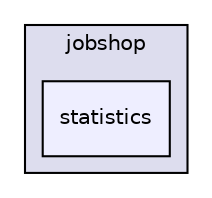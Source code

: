 digraph "/home/asuglia/Python/tes/jobshop/statistics" {
  compound=true
  node [ fontsize="10", fontname="Helvetica"];
  edge [ labelfontsize="10", labelfontname="Helvetica"];
  subgraph clusterdir_01ce514452384cd620dcfea603ec1bf6 {
    graph [ bgcolor="#ddddee", pencolor="black", label="jobshop" fontname="Helvetica", fontsize="10", URL="dir_01ce514452384cd620dcfea603ec1bf6.html"]
  dir_1518879487fe00519bbd8a921609aaf7 [shape=box, label="statistics", style="filled", fillcolor="#eeeeff", pencolor="black", URL="dir_1518879487fe00519bbd8a921609aaf7.html"];
  }
}
